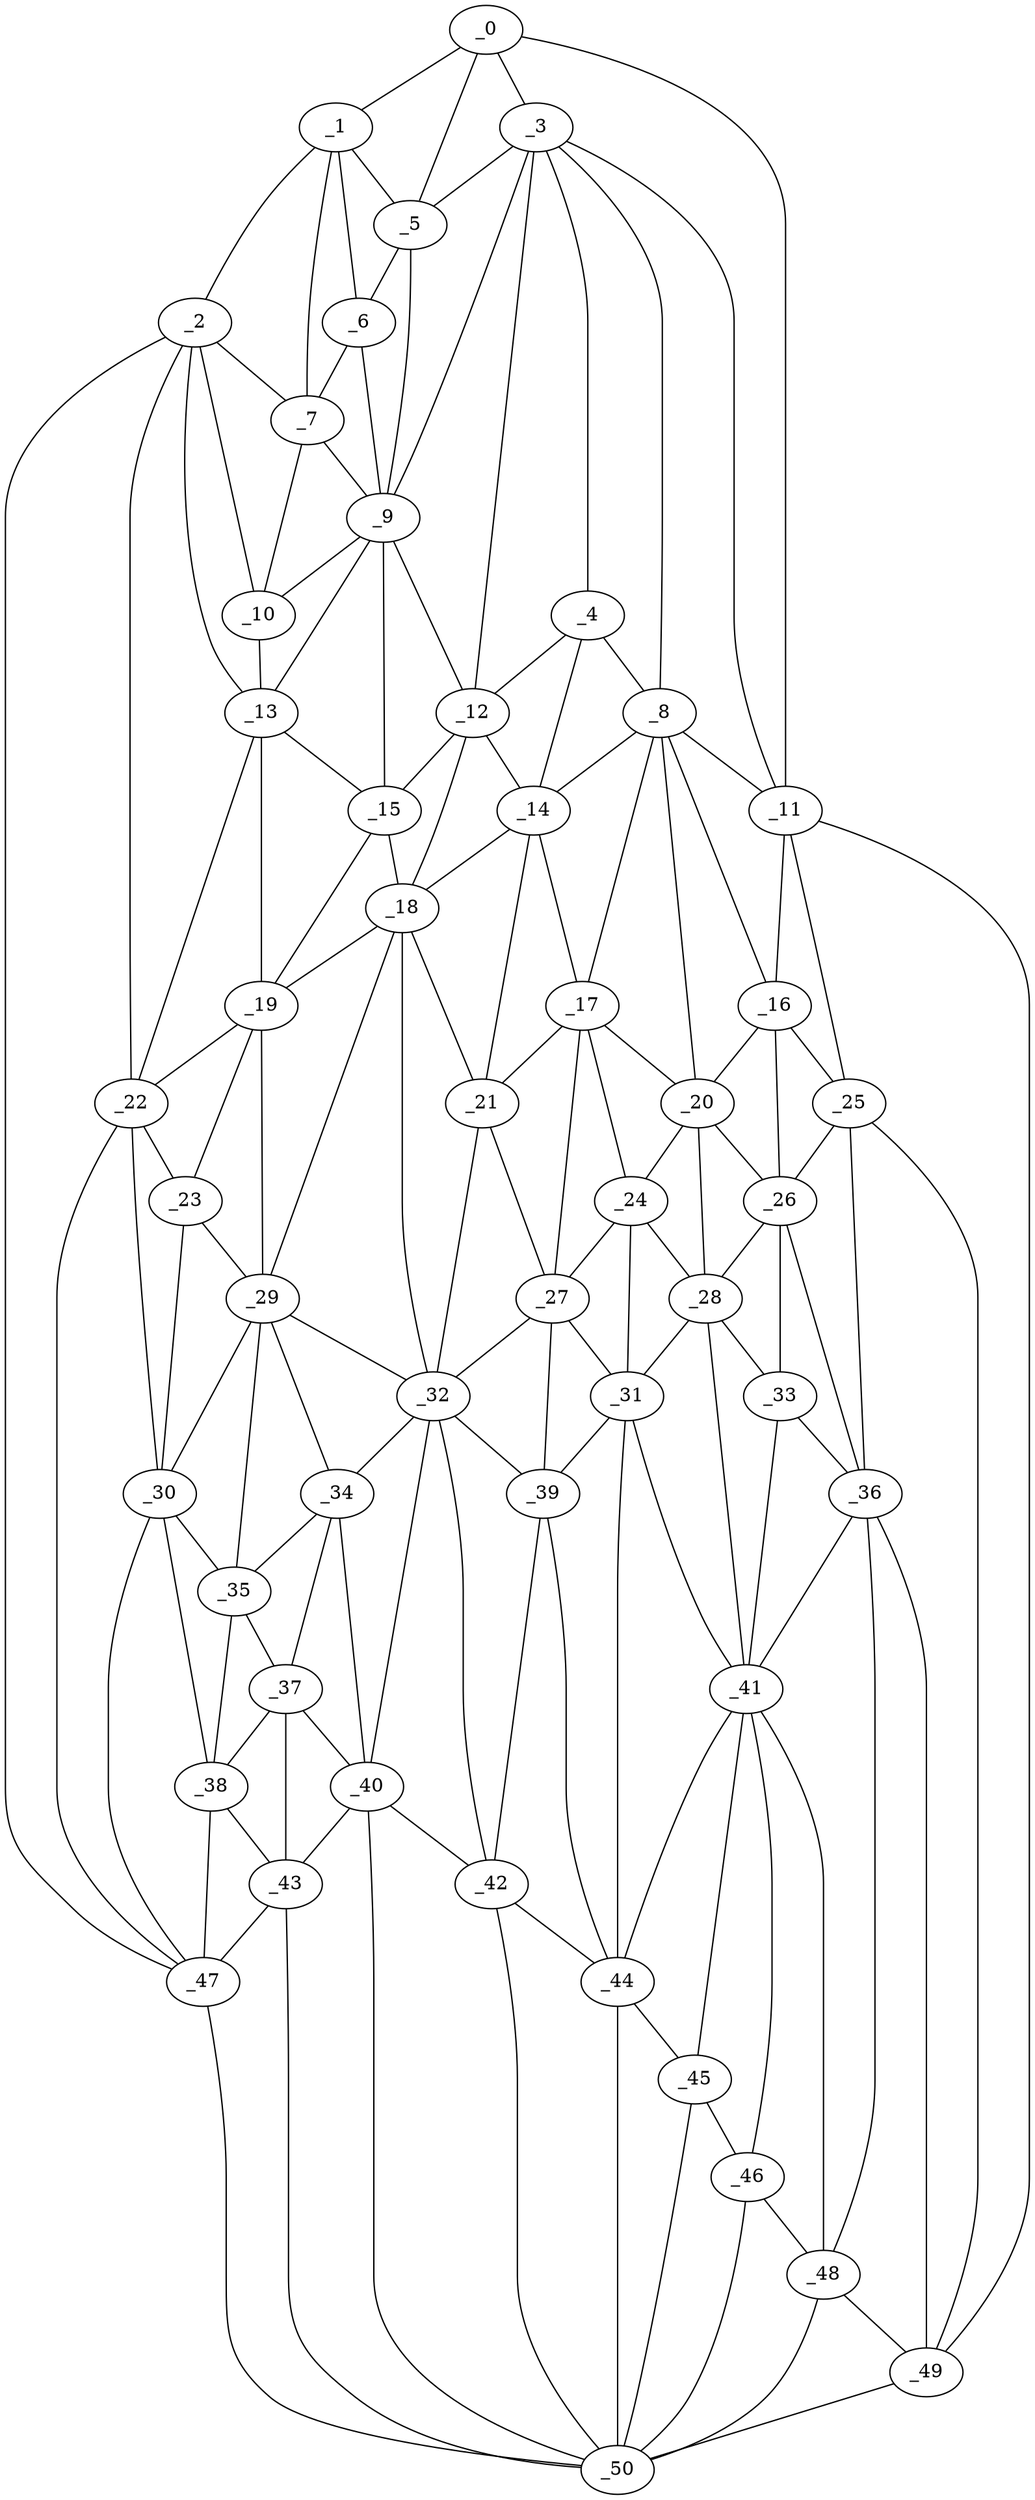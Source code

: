 graph "obj79__280.gxl" {
	_0	 [x=13,
		y=64];
	_1	 [x=13,
		y=90];
	_0 -- _1	 [valence=1];
	_3	 [x=20,
		y=52];
	_0 -- _3	 [valence=1];
	_5	 [x=25,
		y=73];
	_0 -- _5	 [valence=2];
	_11	 [x=41,
		y=2];
	_0 -- _11	 [valence=1];
	_2	 [x=16,
		y=120];
	_1 -- _2	 [valence=1];
	_1 -- _5	 [valence=1];
	_6	 [x=25,
		y=81];
	_1 -- _6	 [valence=2];
	_7	 [x=30,
		y=84];
	_1 -- _7	 [valence=2];
	_2 -- _7	 [valence=2];
	_10	 [x=35,
		y=83];
	_2 -- _10	 [valence=2];
	_13	 [x=45,
		y=82];
	_2 -- _13	 [valence=1];
	_22	 [x=58,
		y=84];
	_2 -- _22	 [valence=2];
	_47	 [x=98,
		y=125];
	_2 -- _47	 [valence=1];
	_4	 [x=23,
		y=47];
	_3 -- _4	 [valence=2];
	_3 -- _5	 [valence=1];
	_8	 [x=33,
		y=25];
	_3 -- _8	 [valence=2];
	_9	 [x=34,
		y=74];
	_3 -- _9	 [valence=2];
	_3 -- _11	 [valence=2];
	_12	 [x=43,
		y=53];
	_3 -- _12	 [valence=1];
	_4 -- _8	 [valence=1];
	_4 -- _12	 [valence=2];
	_14	 [x=49,
		y=44];
	_4 -- _14	 [valence=1];
	_5 -- _6	 [valence=1];
	_5 -- _9	 [valence=2];
	_6 -- _7	 [valence=1];
	_6 -- _9	 [valence=2];
	_7 -- _9	 [valence=2];
	_7 -- _10	 [valence=2];
	_8 -- _11	 [valence=1];
	_8 -- _14	 [valence=2];
	_16	 [x=53,
		y=7];
	_8 -- _16	 [valence=2];
	_17	 [x=54,
		y=36];
	_8 -- _17	 [valence=2];
	_20	 [x=57,
		y=29];
	_8 -- _20	 [valence=1];
	_9 -- _10	 [valence=2];
	_9 -- _12	 [valence=2];
	_9 -- _13	 [valence=2];
	_15	 [x=51,
		y=75];
	_9 -- _15	 [valence=2];
	_10 -- _13	 [valence=2];
	_11 -- _16	 [valence=2];
	_25	 [x=64,
		y=5];
	_11 -- _25	 [valence=2];
	_49	 [x=115,
		y=4];
	_11 -- _49	 [valence=1];
	_12 -- _14	 [valence=2];
	_12 -- _15	 [valence=1];
	_18	 [x=55,
		y=54];
	_12 -- _18	 [valence=2];
	_13 -- _15	 [valence=2];
	_19	 [x=55,
		y=76];
	_13 -- _19	 [valence=2];
	_13 -- _22	 [valence=1];
	_14 -- _17	 [valence=2];
	_14 -- _18	 [valence=1];
	_21	 [x=58,
		y=47];
	_14 -- _21	 [valence=2];
	_15 -- _18	 [valence=2];
	_15 -- _19	 [valence=2];
	_16 -- _20	 [valence=2];
	_16 -- _25	 [valence=2];
	_26	 [x=64,
		y=11];
	_16 -- _26	 [valence=1];
	_17 -- _20	 [valence=1];
	_17 -- _21	 [valence=2];
	_24	 [x=63,
		y=34];
	_17 -- _24	 [valence=1];
	_27	 [x=65,
		y=42];
	_17 -- _27	 [valence=2];
	_18 -- _19	 [valence=2];
	_18 -- _21	 [valence=2];
	_29	 [x=67,
		y=77];
	_18 -- _29	 [valence=1];
	_32	 [x=69,
		y=52];
	_18 -- _32	 [valence=1];
	_19 -- _22	 [valence=2];
	_23	 [x=61,
		y=78];
	_19 -- _23	 [valence=2];
	_19 -- _29	 [valence=2];
	_20 -- _24	 [valence=2];
	_20 -- _26	 [valence=2];
	_28	 [x=67,
		y=25];
	_20 -- _28	 [valence=2];
	_21 -- _27	 [valence=1];
	_21 -- _32	 [valence=2];
	_22 -- _23	 [valence=1];
	_30	 [x=67,
		y=85];
	_22 -- _30	 [valence=1];
	_22 -- _47	 [valence=1];
	_23 -- _29	 [valence=1];
	_23 -- _30	 [valence=2];
	_24 -- _27	 [valence=2];
	_24 -- _28	 [valence=2];
	_31	 [x=69,
		y=29];
	_24 -- _31	 [valence=2];
	_25 -- _26	 [valence=2];
	_36	 [x=77,
		y=10];
	_25 -- _36	 [valence=2];
	_25 -- _49	 [valence=1];
	_26 -- _28	 [valence=2];
	_33	 [x=71,
		y=16];
	_26 -- _33	 [valence=2];
	_26 -- _36	 [valence=1];
	_27 -- _31	 [valence=1];
	_27 -- _32	 [valence=2];
	_39	 [x=82,
		y=44];
	_27 -- _39	 [valence=2];
	_28 -- _31	 [valence=2];
	_28 -- _33	 [valence=2];
	_41	 [x=83,
		y=20];
	_28 -- _41	 [valence=2];
	_29 -- _30	 [valence=2];
	_29 -- _32	 [valence=2];
	_34	 [x=76,
		y=76];
	_29 -- _34	 [valence=1];
	_35	 [x=76,
		y=85];
	_29 -- _35	 [valence=2];
	_30 -- _35	 [valence=1];
	_38	 [x=81,
		y=87];
	_30 -- _38	 [valence=2];
	_30 -- _47	 [valence=2];
	_31 -- _39	 [valence=1];
	_31 -- _41	 [valence=2];
	_44	 [x=91,
		y=33];
	_31 -- _44	 [valence=2];
	_32 -- _34	 [valence=2];
	_32 -- _39	 [valence=1];
	_40	 [x=82,
		y=58];
	_32 -- _40	 [valence=2];
	_42	 [x=84,
		y=51];
	_32 -- _42	 [valence=2];
	_33 -- _36	 [valence=2];
	_33 -- _41	 [valence=2];
	_34 -- _35	 [valence=2];
	_37	 [x=80,
		y=77];
	_34 -- _37	 [valence=2];
	_34 -- _40	 [valence=2];
	_35 -- _37	 [valence=2];
	_35 -- _38	 [valence=2];
	_36 -- _41	 [valence=2];
	_48	 [x=99,
		y=13];
	_36 -- _48	 [valence=2];
	_36 -- _49	 [valence=1];
	_37 -- _38	 [valence=2];
	_37 -- _40	 [valence=2];
	_43	 [x=84,
		y=77];
	_37 -- _43	 [valence=1];
	_38 -- _43	 [valence=2];
	_38 -- _47	 [valence=1];
	_39 -- _42	 [valence=1];
	_39 -- _44	 [valence=2];
	_40 -- _42	 [valence=1];
	_40 -- _43	 [valence=1];
	_50	 [x=115,
		y=42];
	_40 -- _50	 [valence=2];
	_41 -- _44	 [valence=1];
	_45	 [x=94,
		y=25];
	_41 -- _45	 [valence=1];
	_46	 [x=96,
		y=20];
	_41 -- _46	 [valence=2];
	_41 -- _48	 [valence=2];
	_42 -- _44	 [valence=2];
	_42 -- _50	 [valence=1];
	_43 -- _47	 [valence=1];
	_43 -- _50	 [valence=2];
	_44 -- _45	 [valence=2];
	_44 -- _50	 [valence=1];
	_45 -- _46	 [valence=2];
	_45 -- _50	 [valence=1];
	_46 -- _48	 [valence=2];
	_46 -- _50	 [valence=2];
	_47 -- _50	 [valence=1];
	_48 -- _49	 [valence=2];
	_48 -- _50	 [valence=1];
	_49 -- _50	 [valence=1];
}
